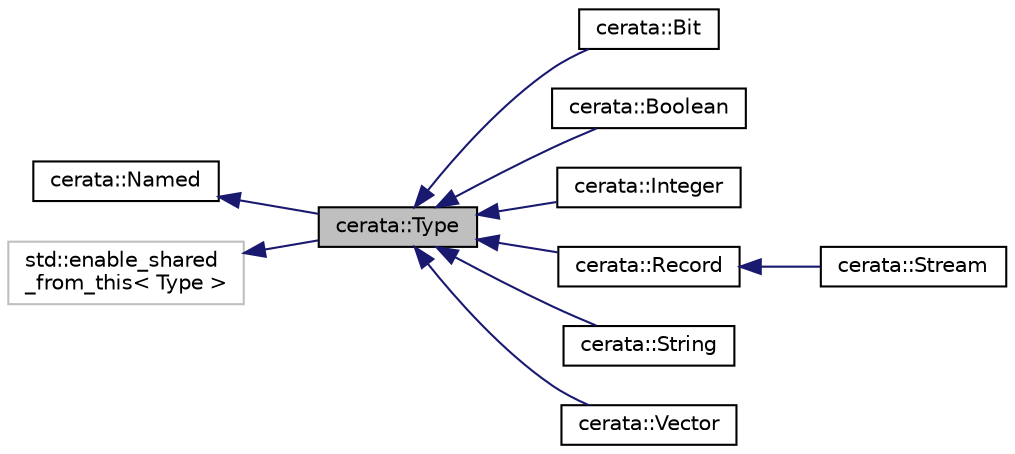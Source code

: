 digraph "cerata::Type"
{
 // LATEX_PDF_SIZE
  edge [fontname="Helvetica",fontsize="10",labelfontname="Helvetica",labelfontsize="10"];
  node [fontname="Helvetica",fontsize="10",shape=record];
  rankdir="LR";
  Node1 [label="cerata::Type",height=0.2,width=0.4,color="black", fillcolor="grey75", style="filled", fontcolor="black",tooltip="A Type."];
  Node2 -> Node1 [dir="back",color="midnightblue",fontsize="10",style="solid",fontname="Helvetica"];
  Node2 [label="cerata::Named",height=0.2,width=0.4,color="black", fillcolor="white", style="filled",URL="$structcerata_1_1_named.html",tooltip="Convenience structure for anything that is named. Names are case-sensitive."];
  Node3 -> Node1 [dir="back",color="midnightblue",fontsize="10",style="solid",fontname="Helvetica"];
  Node3 [label="std::enable_shared\l_from_this\< Type \>",height=0.2,width=0.4,color="grey75", fillcolor="white", style="filled",tooltip=" "];
  Node1 -> Node4 [dir="back",color="midnightblue",fontsize="10",style="solid",fontname="Helvetica"];
  Node4 [label="cerata::Bit",height=0.2,width=0.4,color="black", fillcolor="white", style="filled",URL="$structcerata_1_1_bit.html",tooltip="A bit type."];
  Node1 -> Node5 [dir="back",color="midnightblue",fontsize="10",style="solid",fontname="Helvetica"];
  Node5 [label="cerata::Boolean",height=0.2,width=0.4,color="black", fillcolor="white", style="filled",URL="$structcerata_1_1_boolean.html",tooltip="Boolean type."];
  Node1 -> Node6 [dir="back",color="midnightblue",fontsize="10",style="solid",fontname="Helvetica"];
  Node6 [label="cerata::Integer",height=0.2,width=0.4,color="black", fillcolor="white", style="filled",URL="$structcerata_1_1_integer.html",tooltip="Integer type."];
  Node1 -> Node7 [dir="back",color="midnightblue",fontsize="10",style="solid",fontname="Helvetica"];
  Node7 [label="cerata::Record",height=0.2,width=0.4,color="black", fillcolor="white", style="filled",URL="$classcerata_1_1_record.html",tooltip="A Record type containing zero or more fields."];
  Node7 -> Node8 [dir="back",color="midnightblue",fontsize="10",style="solid",fontname="Helvetica"];
  Node8 [label="cerata::Stream",height=0.2,width=0.4,color="black", fillcolor="white", style="filled",URL="$classcerata_1_1_stream.html",tooltip="A Stream type."];
  Node1 -> Node9 [dir="back",color="midnightblue",fontsize="10",style="solid",fontname="Helvetica"];
  Node9 [label="cerata::String",height=0.2,width=0.4,color="black", fillcolor="white", style="filled",URL="$structcerata_1_1_string.html",tooltip="String type."];
  Node1 -> Node10 [dir="back",color="midnightblue",fontsize="10",style="solid",fontname="Helvetica"];
  Node10 [label="cerata::Vector",height=0.2,width=0.4,color="black", fillcolor="white", style="filled",URL="$classcerata_1_1_vector.html",tooltip="Vector type."];
}
